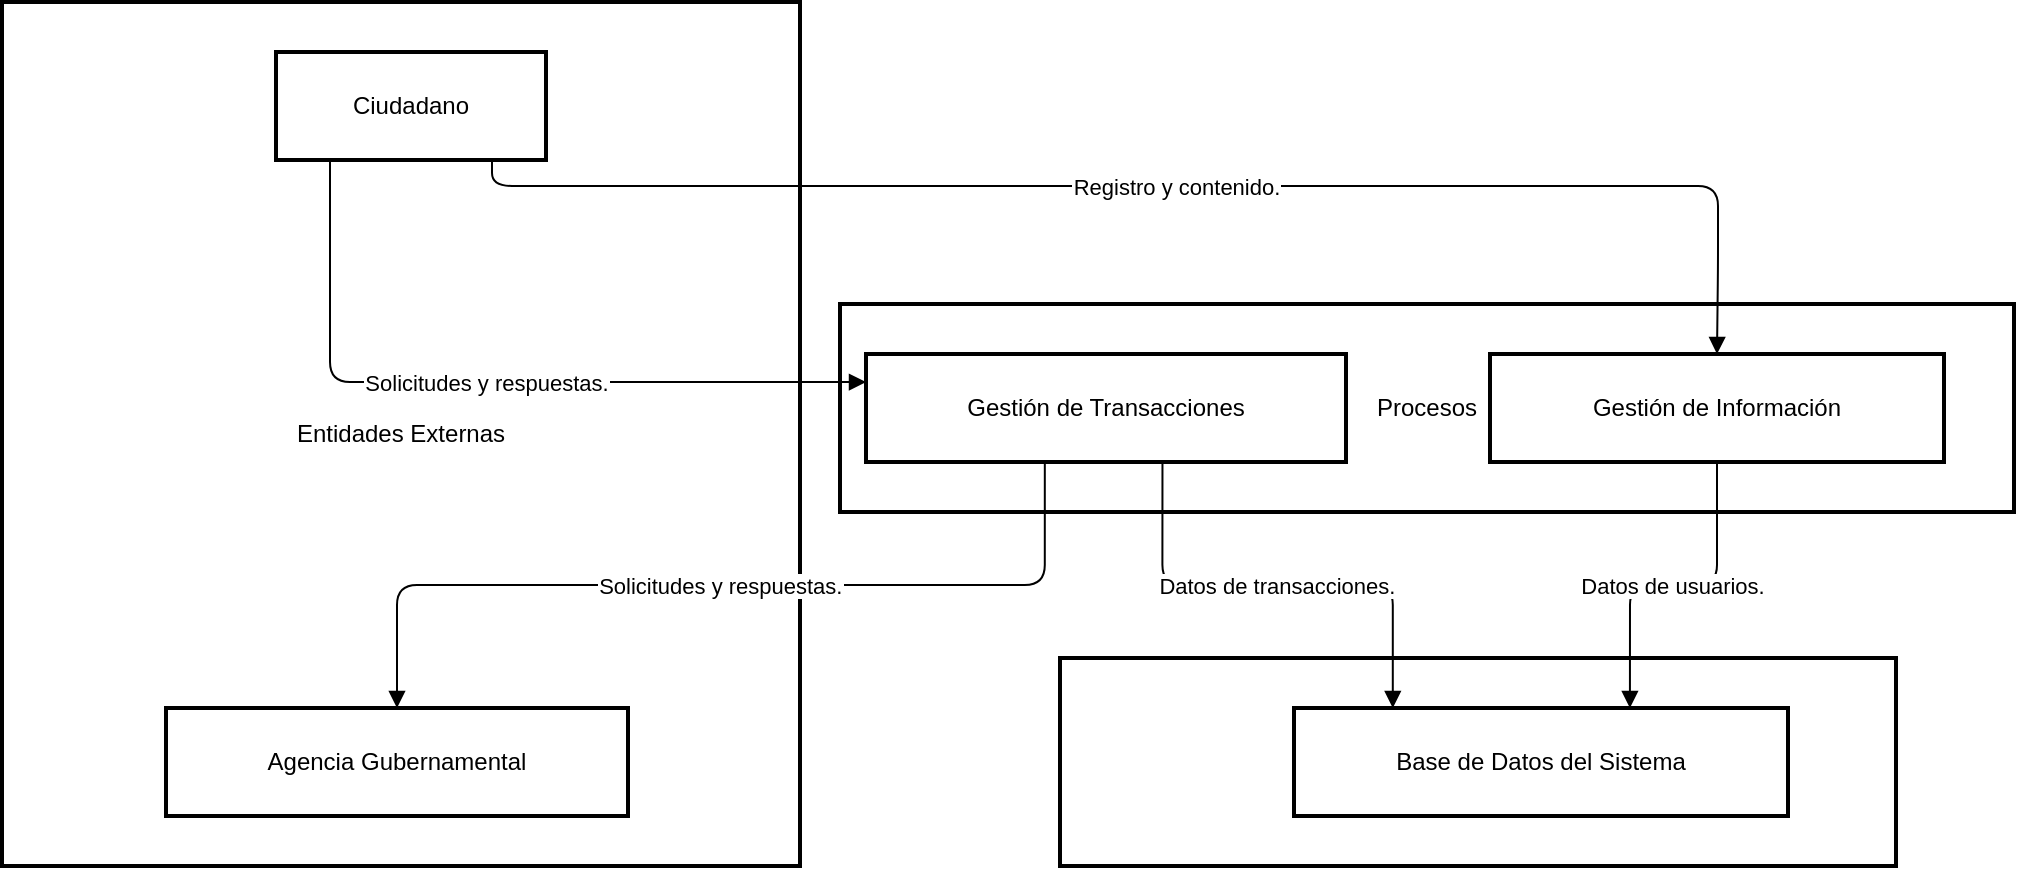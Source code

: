 <mxfile version="27.1.1">
  <diagram name="Page-1" id="xa3nVtxRrRhbT2Tu-OYj">
    <mxGraphModel dx="1144" dy="660" grid="1" gridSize="10" guides="1" tooltips="1" connect="1" arrows="1" fold="1" page="1" pageScale="1" pageWidth="850" pageHeight="1100" math="0" shadow="0">
      <root>
        <mxCell id="0" />
        <mxCell id="1" parent="0" />
        <mxCell id="2" value="Almacén de Datos" style="whiteSpace=wrap;strokeWidth=2;" parent="1" vertex="1">
          <mxGeometry x="537" y="336" width="418" height="104" as="geometry" />
        </mxCell>
        <mxCell id="3" value="Entidades Externas" style="whiteSpace=wrap;strokeWidth=2;" parent="1" vertex="1">
          <mxGeometry x="8" y="8" width="399" height="432" as="geometry" />
        </mxCell>
        <mxCell id="4" value="Procesos" style="whiteSpace=wrap;strokeWidth=2;" parent="1" vertex="1">
          <mxGeometry x="427" y="159" width="587" height="104" as="geometry" />
        </mxCell>
        <mxCell id="5" value="Gestión de Información" style="whiteSpace=wrap;strokeWidth=2;" parent="1" vertex="1">
          <mxGeometry x="752" y="184" width="227" height="54" as="geometry" />
        </mxCell>
        <mxCell id="6" value="Gestión de Transacciones" style="whiteSpace=wrap;strokeWidth=2;" parent="1" vertex="1">
          <mxGeometry x="440" y="184" width="240" height="54" as="geometry" />
        </mxCell>
        <mxCell id="7" value="Ciudadano" style="whiteSpace=wrap;strokeWidth=2;" parent="1" vertex="1">
          <mxGeometry x="145" y="33" width="135" height="54" as="geometry" />
        </mxCell>
        <mxCell id="8" value="Agencia Gubernamental" style="whiteSpace=wrap;strokeWidth=2;" parent="1" vertex="1">
          <mxGeometry x="90" y="361" width="231" height="54" as="geometry" />
        </mxCell>
        <mxCell id="9" value="Base de Datos del Sistema" style="whiteSpace=wrap;strokeWidth=2;" parent="1" vertex="1">
          <mxGeometry x="654" y="361" width="247" height="54" as="geometry" />
        </mxCell>
        <mxCell id="10" value="Registro y contenido." style="startArrow=none;endArrow=block;exitX=0.8;exitY=1;entryX=0.5;entryY=0;edgeStyle=orthogonalEdgeStyle;entryDx=0;entryDy=0;" parent="1" source="7" target="5" edge="1">
          <mxGeometry relative="1" as="geometry">
            <Array as="points">
              <mxPoint x="253" y="100" />
              <mxPoint x="866" y="100" />
              <mxPoint x="866" y="140" />
            </Array>
          </mxGeometry>
        </mxCell>
        <mxCell id="11" value="Solicitudes y respuestas." style="startArrow=none;endArrow=block;exitX=0.2;exitY=1;entryX=0;entryY=0.26;edgeStyle=orthogonalEdgeStyle;" parent="1" source="7" target="6" edge="1">
          <mxGeometry relative="1" as="geometry" />
        </mxCell>
        <mxCell id="12" value="Solicitudes y respuestas." style="startArrow=none;endArrow=block;exitX=0.37;exitY=1.01;entryX=0.5;entryY=0;edgeStyle=orthogonalEdgeStyle;" parent="1" source="6" target="8" edge="1">
          <mxGeometry relative="1" as="geometry" />
        </mxCell>
        <mxCell id="13" value="Datos de usuarios." style="startArrow=none;endArrow=block;exitX=0.5;exitY=1.01;entryX=0.68;entryY=0;edgeStyle=orthogonalEdgeStyle;" parent="1" source="5" target="9" edge="1">
          <mxGeometry relative="1" as="geometry" />
        </mxCell>
        <mxCell id="14" value="Datos de transacciones." style="startArrow=none;endArrow=block;exitX=0.62;exitY=1.01;entryX=0.2;entryY=0;edgeStyle=orthogonalEdgeStyle;" parent="1" source="6" target="9" edge="1">
          <mxGeometry relative="1" as="geometry" />
        </mxCell>
      </root>
    </mxGraphModel>
  </diagram>
</mxfile>

